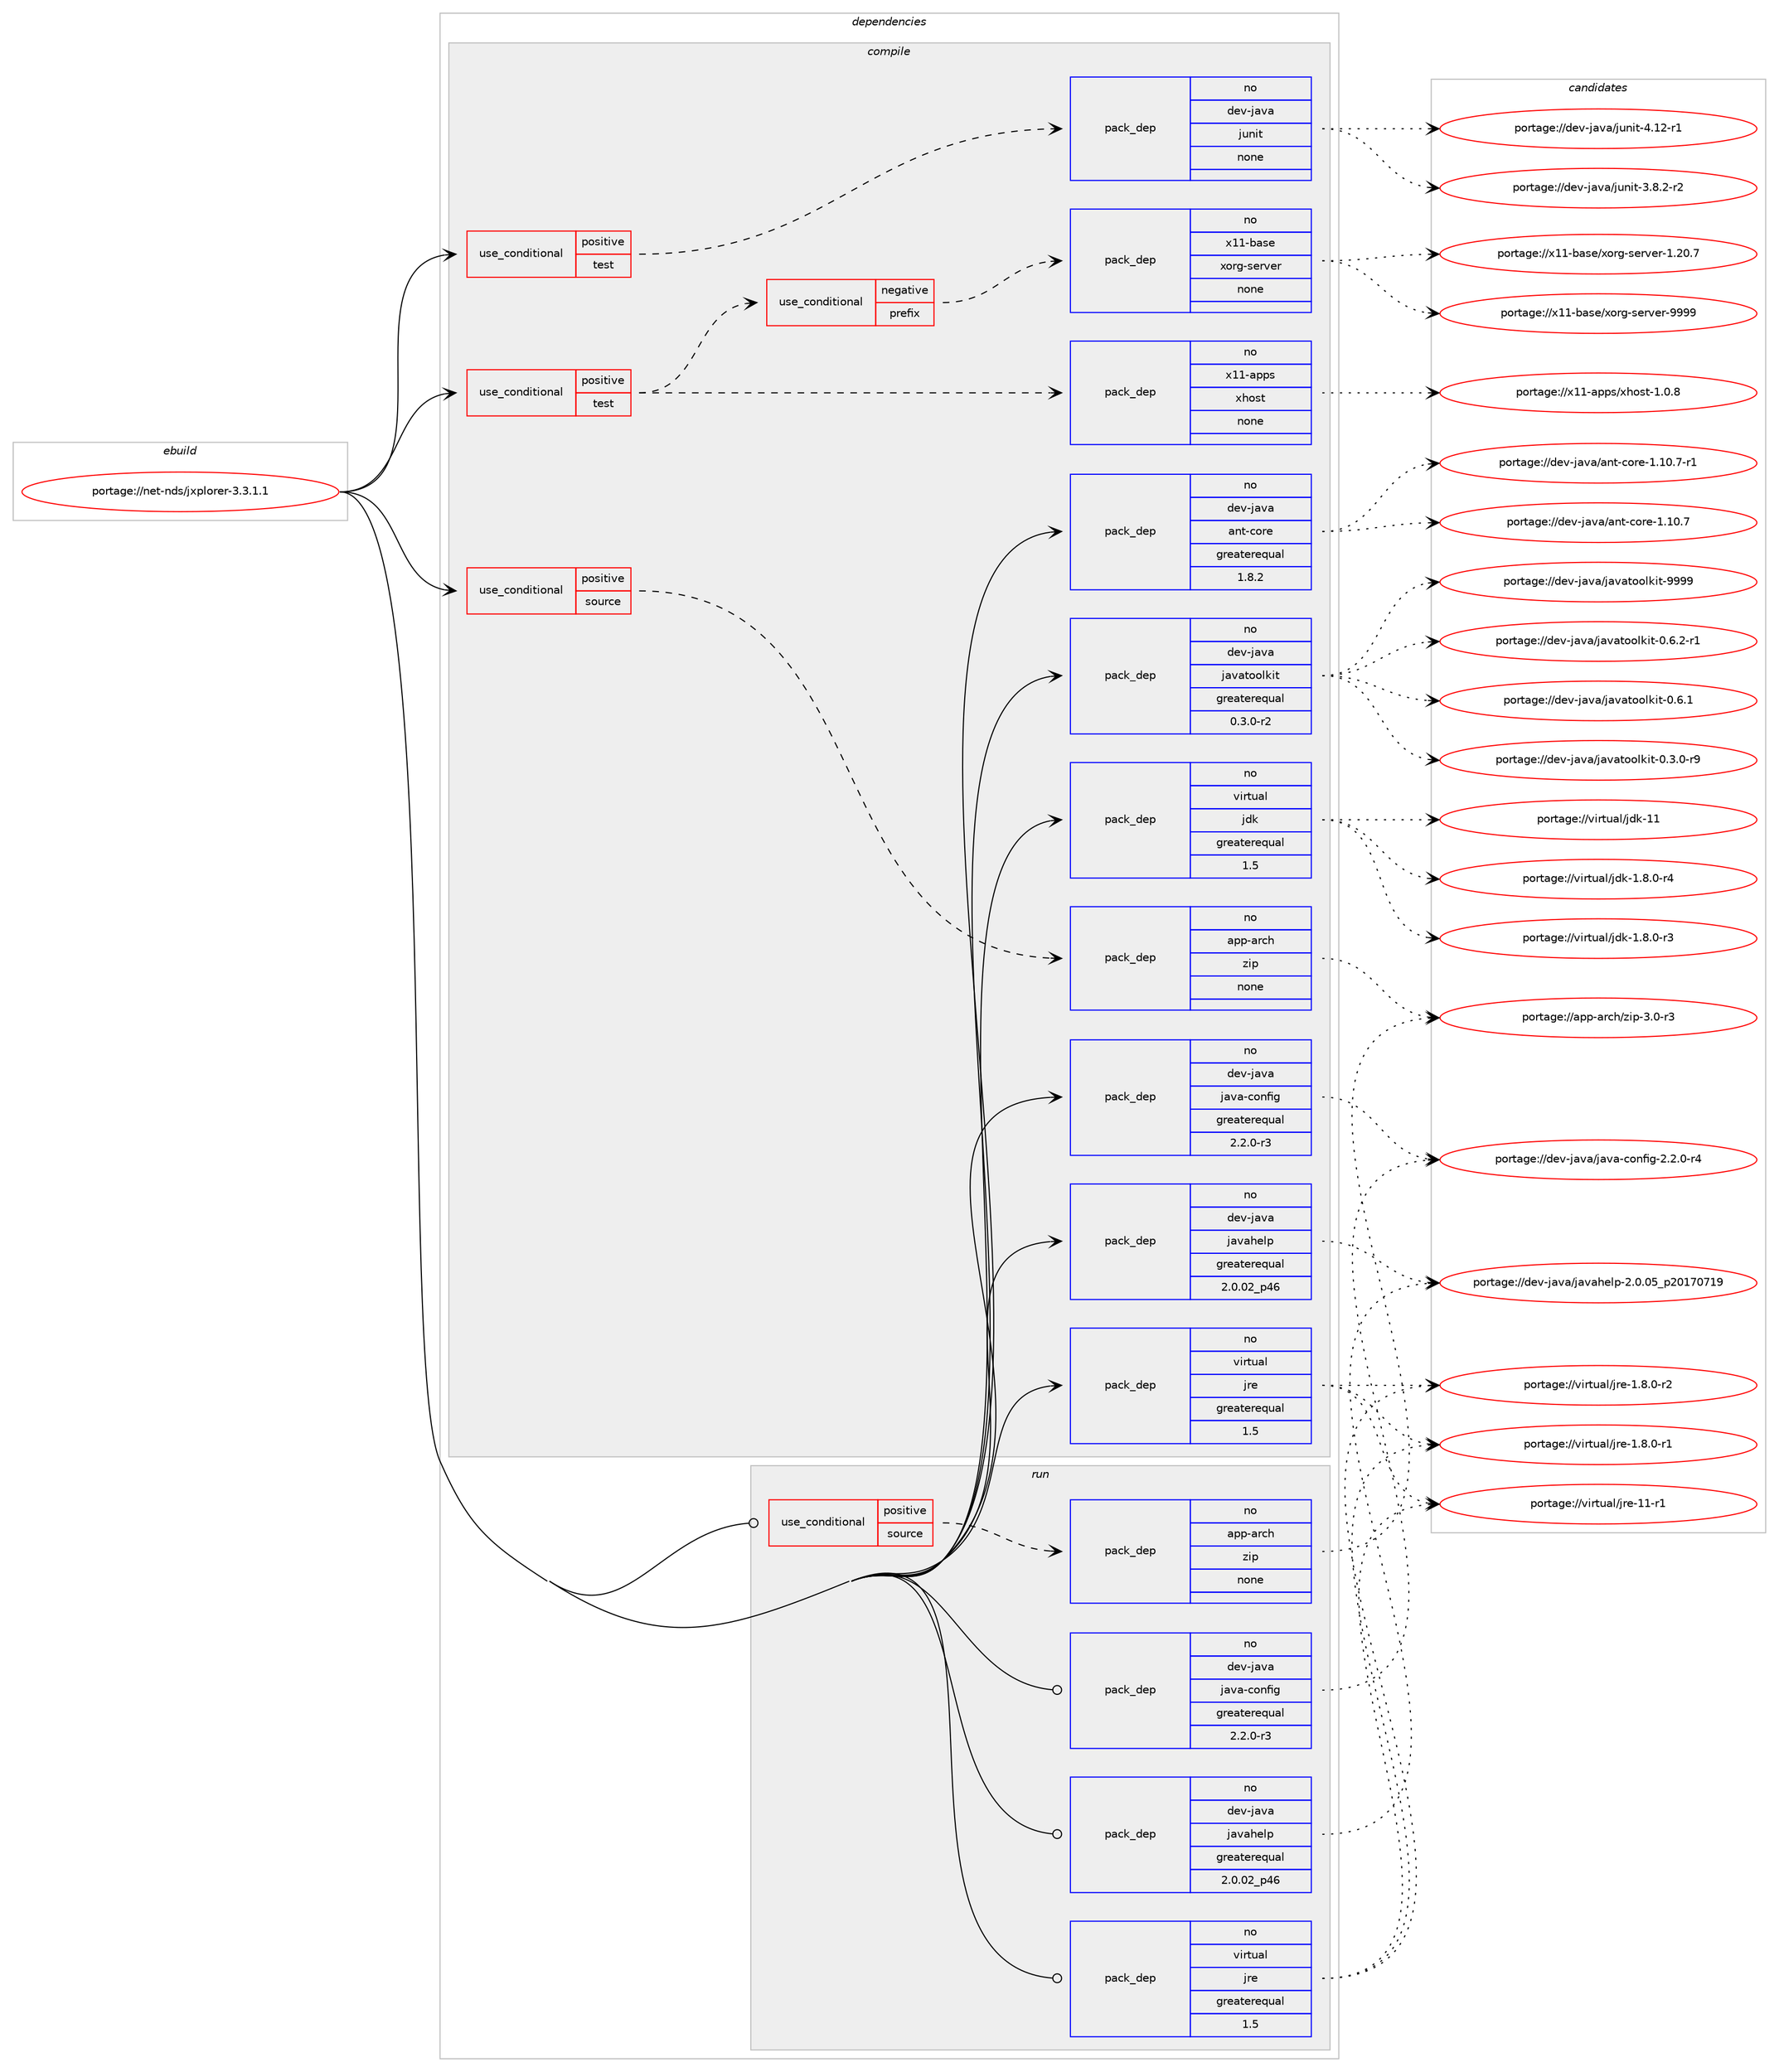 digraph prolog {

# *************
# Graph options
# *************

newrank=true;
concentrate=true;
compound=true;
graph [rankdir=LR,fontname=Helvetica,fontsize=10,ranksep=1.5];#, ranksep=2.5, nodesep=0.2];
edge  [arrowhead=vee];
node  [fontname=Helvetica,fontsize=10];

# **********
# The ebuild
# **********

subgraph cluster_leftcol {
color=gray;
rank=same;
label=<<i>ebuild</i>>;
id [label="portage://net-nds/jxplorer-3.3.1.1", color=red, width=4, href="../net-nds/jxplorer-3.3.1.1.svg"];
}

# ****************
# The dependencies
# ****************

subgraph cluster_midcol {
color=gray;
label=<<i>dependencies</i>>;
subgraph cluster_compile {
fillcolor="#eeeeee";
style=filled;
label=<<i>compile</i>>;
subgraph cond3126 {
dependency19802 [label=<<TABLE BORDER="0" CELLBORDER="1" CELLSPACING="0" CELLPADDING="4"><TR><TD ROWSPAN="3" CELLPADDING="10">use_conditional</TD></TR><TR><TD>positive</TD></TR><TR><TD>source</TD></TR></TABLE>>, shape=none, color=red];
subgraph pack16337 {
dependency19803 [label=<<TABLE BORDER="0" CELLBORDER="1" CELLSPACING="0" CELLPADDING="4" WIDTH="220"><TR><TD ROWSPAN="6" CELLPADDING="30">pack_dep</TD></TR><TR><TD WIDTH="110">no</TD></TR><TR><TD>app-arch</TD></TR><TR><TD>zip</TD></TR><TR><TD>none</TD></TR><TR><TD></TD></TR></TABLE>>, shape=none, color=blue];
}
dependency19802:e -> dependency19803:w [weight=20,style="dashed",arrowhead="vee"];
}
id:e -> dependency19802:w [weight=20,style="solid",arrowhead="vee"];
subgraph cond3127 {
dependency19804 [label=<<TABLE BORDER="0" CELLBORDER="1" CELLSPACING="0" CELLPADDING="4"><TR><TD ROWSPAN="3" CELLPADDING="10">use_conditional</TD></TR><TR><TD>positive</TD></TR><TR><TD>test</TD></TR></TABLE>>, shape=none, color=red];
subgraph cond3128 {
dependency19805 [label=<<TABLE BORDER="0" CELLBORDER="1" CELLSPACING="0" CELLPADDING="4"><TR><TD ROWSPAN="3" CELLPADDING="10">use_conditional</TD></TR><TR><TD>negative</TD></TR><TR><TD>prefix</TD></TR></TABLE>>, shape=none, color=red];
subgraph pack16338 {
dependency19806 [label=<<TABLE BORDER="0" CELLBORDER="1" CELLSPACING="0" CELLPADDING="4" WIDTH="220"><TR><TD ROWSPAN="6" CELLPADDING="30">pack_dep</TD></TR><TR><TD WIDTH="110">no</TD></TR><TR><TD>x11-base</TD></TR><TR><TD>xorg-server</TD></TR><TR><TD>none</TD></TR><TR><TD></TD></TR></TABLE>>, shape=none, color=blue];
}
dependency19805:e -> dependency19806:w [weight=20,style="dashed",arrowhead="vee"];
}
dependency19804:e -> dependency19805:w [weight=20,style="dashed",arrowhead="vee"];
subgraph pack16339 {
dependency19807 [label=<<TABLE BORDER="0" CELLBORDER="1" CELLSPACING="0" CELLPADDING="4" WIDTH="220"><TR><TD ROWSPAN="6" CELLPADDING="30">pack_dep</TD></TR><TR><TD WIDTH="110">no</TD></TR><TR><TD>x11-apps</TD></TR><TR><TD>xhost</TD></TR><TR><TD>none</TD></TR><TR><TD></TD></TR></TABLE>>, shape=none, color=blue];
}
dependency19804:e -> dependency19807:w [weight=20,style="dashed",arrowhead="vee"];
}
id:e -> dependency19804:w [weight=20,style="solid",arrowhead="vee"];
subgraph cond3129 {
dependency19808 [label=<<TABLE BORDER="0" CELLBORDER="1" CELLSPACING="0" CELLPADDING="4"><TR><TD ROWSPAN="3" CELLPADDING="10">use_conditional</TD></TR><TR><TD>positive</TD></TR><TR><TD>test</TD></TR></TABLE>>, shape=none, color=red];
subgraph pack16340 {
dependency19809 [label=<<TABLE BORDER="0" CELLBORDER="1" CELLSPACING="0" CELLPADDING="4" WIDTH="220"><TR><TD ROWSPAN="6" CELLPADDING="30">pack_dep</TD></TR><TR><TD WIDTH="110">no</TD></TR><TR><TD>dev-java</TD></TR><TR><TD>junit</TD></TR><TR><TD>none</TD></TR><TR><TD></TD></TR></TABLE>>, shape=none, color=blue];
}
dependency19808:e -> dependency19809:w [weight=20,style="dashed",arrowhead="vee"];
}
id:e -> dependency19808:w [weight=20,style="solid",arrowhead="vee"];
subgraph pack16341 {
dependency19810 [label=<<TABLE BORDER="0" CELLBORDER="1" CELLSPACING="0" CELLPADDING="4" WIDTH="220"><TR><TD ROWSPAN="6" CELLPADDING="30">pack_dep</TD></TR><TR><TD WIDTH="110">no</TD></TR><TR><TD>dev-java</TD></TR><TR><TD>ant-core</TD></TR><TR><TD>greaterequal</TD></TR><TR><TD>1.8.2</TD></TR></TABLE>>, shape=none, color=blue];
}
id:e -> dependency19810:w [weight=20,style="solid",arrowhead="vee"];
subgraph pack16342 {
dependency19811 [label=<<TABLE BORDER="0" CELLBORDER="1" CELLSPACING="0" CELLPADDING="4" WIDTH="220"><TR><TD ROWSPAN="6" CELLPADDING="30">pack_dep</TD></TR><TR><TD WIDTH="110">no</TD></TR><TR><TD>dev-java</TD></TR><TR><TD>java-config</TD></TR><TR><TD>greaterequal</TD></TR><TR><TD>2.2.0-r3</TD></TR></TABLE>>, shape=none, color=blue];
}
id:e -> dependency19811:w [weight=20,style="solid",arrowhead="vee"];
subgraph pack16343 {
dependency19812 [label=<<TABLE BORDER="0" CELLBORDER="1" CELLSPACING="0" CELLPADDING="4" WIDTH="220"><TR><TD ROWSPAN="6" CELLPADDING="30">pack_dep</TD></TR><TR><TD WIDTH="110">no</TD></TR><TR><TD>dev-java</TD></TR><TR><TD>javahelp</TD></TR><TR><TD>greaterequal</TD></TR><TR><TD>2.0.02_p46</TD></TR></TABLE>>, shape=none, color=blue];
}
id:e -> dependency19812:w [weight=20,style="solid",arrowhead="vee"];
subgraph pack16344 {
dependency19813 [label=<<TABLE BORDER="0" CELLBORDER="1" CELLSPACING="0" CELLPADDING="4" WIDTH="220"><TR><TD ROWSPAN="6" CELLPADDING="30">pack_dep</TD></TR><TR><TD WIDTH="110">no</TD></TR><TR><TD>dev-java</TD></TR><TR><TD>javatoolkit</TD></TR><TR><TD>greaterequal</TD></TR><TR><TD>0.3.0-r2</TD></TR></TABLE>>, shape=none, color=blue];
}
id:e -> dependency19813:w [weight=20,style="solid",arrowhead="vee"];
subgraph pack16345 {
dependency19814 [label=<<TABLE BORDER="0" CELLBORDER="1" CELLSPACING="0" CELLPADDING="4" WIDTH="220"><TR><TD ROWSPAN="6" CELLPADDING="30">pack_dep</TD></TR><TR><TD WIDTH="110">no</TD></TR><TR><TD>virtual</TD></TR><TR><TD>jdk</TD></TR><TR><TD>greaterequal</TD></TR><TR><TD>1.5</TD></TR></TABLE>>, shape=none, color=blue];
}
id:e -> dependency19814:w [weight=20,style="solid",arrowhead="vee"];
subgraph pack16346 {
dependency19815 [label=<<TABLE BORDER="0" CELLBORDER="1" CELLSPACING="0" CELLPADDING="4" WIDTH="220"><TR><TD ROWSPAN="6" CELLPADDING="30">pack_dep</TD></TR><TR><TD WIDTH="110">no</TD></TR><TR><TD>virtual</TD></TR><TR><TD>jre</TD></TR><TR><TD>greaterequal</TD></TR><TR><TD>1.5</TD></TR></TABLE>>, shape=none, color=blue];
}
id:e -> dependency19815:w [weight=20,style="solid",arrowhead="vee"];
}
subgraph cluster_compileandrun {
fillcolor="#eeeeee";
style=filled;
label=<<i>compile and run</i>>;
}
subgraph cluster_run {
fillcolor="#eeeeee";
style=filled;
label=<<i>run</i>>;
subgraph cond3130 {
dependency19816 [label=<<TABLE BORDER="0" CELLBORDER="1" CELLSPACING="0" CELLPADDING="4"><TR><TD ROWSPAN="3" CELLPADDING="10">use_conditional</TD></TR><TR><TD>positive</TD></TR><TR><TD>source</TD></TR></TABLE>>, shape=none, color=red];
subgraph pack16347 {
dependency19817 [label=<<TABLE BORDER="0" CELLBORDER="1" CELLSPACING="0" CELLPADDING="4" WIDTH="220"><TR><TD ROWSPAN="6" CELLPADDING="30">pack_dep</TD></TR><TR><TD WIDTH="110">no</TD></TR><TR><TD>app-arch</TD></TR><TR><TD>zip</TD></TR><TR><TD>none</TD></TR><TR><TD></TD></TR></TABLE>>, shape=none, color=blue];
}
dependency19816:e -> dependency19817:w [weight=20,style="dashed",arrowhead="vee"];
}
id:e -> dependency19816:w [weight=20,style="solid",arrowhead="odot"];
subgraph pack16348 {
dependency19818 [label=<<TABLE BORDER="0" CELLBORDER="1" CELLSPACING="0" CELLPADDING="4" WIDTH="220"><TR><TD ROWSPAN="6" CELLPADDING="30">pack_dep</TD></TR><TR><TD WIDTH="110">no</TD></TR><TR><TD>dev-java</TD></TR><TR><TD>java-config</TD></TR><TR><TD>greaterequal</TD></TR><TR><TD>2.2.0-r3</TD></TR></TABLE>>, shape=none, color=blue];
}
id:e -> dependency19818:w [weight=20,style="solid",arrowhead="odot"];
subgraph pack16349 {
dependency19819 [label=<<TABLE BORDER="0" CELLBORDER="1" CELLSPACING="0" CELLPADDING="4" WIDTH="220"><TR><TD ROWSPAN="6" CELLPADDING="30">pack_dep</TD></TR><TR><TD WIDTH="110">no</TD></TR><TR><TD>dev-java</TD></TR><TR><TD>javahelp</TD></TR><TR><TD>greaterequal</TD></TR><TR><TD>2.0.02_p46</TD></TR></TABLE>>, shape=none, color=blue];
}
id:e -> dependency19819:w [weight=20,style="solid",arrowhead="odot"];
subgraph pack16350 {
dependency19820 [label=<<TABLE BORDER="0" CELLBORDER="1" CELLSPACING="0" CELLPADDING="4" WIDTH="220"><TR><TD ROWSPAN="6" CELLPADDING="30">pack_dep</TD></TR><TR><TD WIDTH="110">no</TD></TR><TR><TD>virtual</TD></TR><TR><TD>jre</TD></TR><TR><TD>greaterequal</TD></TR><TR><TD>1.5</TD></TR></TABLE>>, shape=none, color=blue];
}
id:e -> dependency19820:w [weight=20,style="solid",arrowhead="odot"];
}
}

# **************
# The candidates
# **************

subgraph cluster_choices {
rank=same;
color=gray;
label=<<i>candidates</i>>;

subgraph choice16337 {
color=black;
nodesep=1;
choice9711211245971149910447122105112455146484511451 [label="portage://app-arch/zip-3.0-r3", color=red, width=4,href="../app-arch/zip-3.0-r3.svg"];
dependency19803:e -> choice9711211245971149910447122105112455146484511451:w [style=dotted,weight="100"];
}
subgraph choice16338 {
color=black;
nodesep=1;
choice120494945989711510147120111114103451151011141181011144557575757 [label="portage://x11-base/xorg-server-9999", color=red, width=4,href="../x11-base/xorg-server-9999.svg"];
choice1204949459897115101471201111141034511510111411810111445494650484655 [label="portage://x11-base/xorg-server-1.20.7", color=red, width=4,href="../x11-base/xorg-server-1.20.7.svg"];
dependency19806:e -> choice120494945989711510147120111114103451151011141181011144557575757:w [style=dotted,weight="100"];
dependency19806:e -> choice1204949459897115101471201111141034511510111411810111445494650484655:w [style=dotted,weight="100"];
}
subgraph choice16339 {
color=black;
nodesep=1;
choice1204949459711211211547120104111115116454946484656 [label="portage://x11-apps/xhost-1.0.8", color=red, width=4,href="../x11-apps/xhost-1.0.8.svg"];
dependency19807:e -> choice1204949459711211211547120104111115116454946484656:w [style=dotted,weight="100"];
}
subgraph choice16340 {
color=black;
nodesep=1;
choice1001011184510697118974710611711010511645524649504511449 [label="portage://dev-java/junit-4.12-r1", color=red, width=4,href="../dev-java/junit-4.12-r1.svg"];
choice100101118451069711897471061171101051164551465646504511450 [label="portage://dev-java/junit-3.8.2-r2", color=red, width=4,href="../dev-java/junit-3.8.2-r2.svg"];
dependency19809:e -> choice1001011184510697118974710611711010511645524649504511449:w [style=dotted,weight="100"];
dependency19809:e -> choice100101118451069711897471061171101051164551465646504511450:w [style=dotted,weight="100"];
}
subgraph choice16341 {
color=black;
nodesep=1;
choice10010111845106971189747971101164599111114101454946494846554511449 [label="portage://dev-java/ant-core-1.10.7-r1", color=red, width=4,href="../dev-java/ant-core-1.10.7-r1.svg"];
choice1001011184510697118974797110116459911111410145494649484655 [label="portage://dev-java/ant-core-1.10.7", color=red, width=4,href="../dev-java/ant-core-1.10.7.svg"];
dependency19810:e -> choice10010111845106971189747971101164599111114101454946494846554511449:w [style=dotted,weight="100"];
dependency19810:e -> choice1001011184510697118974797110116459911111410145494649484655:w [style=dotted,weight="100"];
}
subgraph choice16342 {
color=black;
nodesep=1;
choice10010111845106971189747106971189745991111101021051034550465046484511452 [label="portage://dev-java/java-config-2.2.0-r4", color=red, width=4,href="../dev-java/java-config-2.2.0-r4.svg"];
dependency19811:e -> choice10010111845106971189747106971189745991111101021051034550465046484511452:w [style=dotted,weight="100"];
}
subgraph choice16343 {
color=black;
nodesep=1;
choice10010111845106971189747106971189710410110811245504648464853951125048495548554957 [label="portage://dev-java/javahelp-2.0.05_p20170719", color=red, width=4,href="../dev-java/javahelp-2.0.05_p20170719.svg"];
dependency19812:e -> choice10010111845106971189747106971189710410110811245504648464853951125048495548554957:w [style=dotted,weight="100"];
}
subgraph choice16344 {
color=black;
nodesep=1;
choice1001011184510697118974710697118971161111111081071051164557575757 [label="portage://dev-java/javatoolkit-9999", color=red, width=4,href="../dev-java/javatoolkit-9999.svg"];
choice1001011184510697118974710697118971161111111081071051164548465446504511449 [label="portage://dev-java/javatoolkit-0.6.2-r1", color=red, width=4,href="../dev-java/javatoolkit-0.6.2-r1.svg"];
choice100101118451069711897471069711897116111111108107105116454846544649 [label="portage://dev-java/javatoolkit-0.6.1", color=red, width=4,href="../dev-java/javatoolkit-0.6.1.svg"];
choice1001011184510697118974710697118971161111111081071051164548465146484511457 [label="portage://dev-java/javatoolkit-0.3.0-r9", color=red, width=4,href="../dev-java/javatoolkit-0.3.0-r9.svg"];
dependency19813:e -> choice1001011184510697118974710697118971161111111081071051164557575757:w [style=dotted,weight="100"];
dependency19813:e -> choice1001011184510697118974710697118971161111111081071051164548465446504511449:w [style=dotted,weight="100"];
dependency19813:e -> choice100101118451069711897471069711897116111111108107105116454846544649:w [style=dotted,weight="100"];
dependency19813:e -> choice1001011184510697118974710697118971161111111081071051164548465146484511457:w [style=dotted,weight="100"];
}
subgraph choice16345 {
color=black;
nodesep=1;
choice1181051141161179710847106100107454949 [label="portage://virtual/jdk-11", color=red, width=4,href="../virtual/jdk-11.svg"];
choice11810511411611797108471061001074549465646484511452 [label="portage://virtual/jdk-1.8.0-r4", color=red, width=4,href="../virtual/jdk-1.8.0-r4.svg"];
choice11810511411611797108471061001074549465646484511451 [label="portage://virtual/jdk-1.8.0-r3", color=red, width=4,href="../virtual/jdk-1.8.0-r3.svg"];
dependency19814:e -> choice1181051141161179710847106100107454949:w [style=dotted,weight="100"];
dependency19814:e -> choice11810511411611797108471061001074549465646484511452:w [style=dotted,weight="100"];
dependency19814:e -> choice11810511411611797108471061001074549465646484511451:w [style=dotted,weight="100"];
}
subgraph choice16346 {
color=black;
nodesep=1;
choice11810511411611797108471061141014549494511449 [label="portage://virtual/jre-11-r1", color=red, width=4,href="../virtual/jre-11-r1.svg"];
choice11810511411611797108471061141014549465646484511450 [label="portage://virtual/jre-1.8.0-r2", color=red, width=4,href="../virtual/jre-1.8.0-r2.svg"];
choice11810511411611797108471061141014549465646484511449 [label="portage://virtual/jre-1.8.0-r1", color=red, width=4,href="../virtual/jre-1.8.0-r1.svg"];
dependency19815:e -> choice11810511411611797108471061141014549494511449:w [style=dotted,weight="100"];
dependency19815:e -> choice11810511411611797108471061141014549465646484511450:w [style=dotted,weight="100"];
dependency19815:e -> choice11810511411611797108471061141014549465646484511449:w [style=dotted,weight="100"];
}
subgraph choice16347 {
color=black;
nodesep=1;
choice9711211245971149910447122105112455146484511451 [label="portage://app-arch/zip-3.0-r3", color=red, width=4,href="../app-arch/zip-3.0-r3.svg"];
dependency19817:e -> choice9711211245971149910447122105112455146484511451:w [style=dotted,weight="100"];
}
subgraph choice16348 {
color=black;
nodesep=1;
choice10010111845106971189747106971189745991111101021051034550465046484511452 [label="portage://dev-java/java-config-2.2.0-r4", color=red, width=4,href="../dev-java/java-config-2.2.0-r4.svg"];
dependency19818:e -> choice10010111845106971189747106971189745991111101021051034550465046484511452:w [style=dotted,weight="100"];
}
subgraph choice16349 {
color=black;
nodesep=1;
choice10010111845106971189747106971189710410110811245504648464853951125048495548554957 [label="portage://dev-java/javahelp-2.0.05_p20170719", color=red, width=4,href="../dev-java/javahelp-2.0.05_p20170719.svg"];
dependency19819:e -> choice10010111845106971189747106971189710410110811245504648464853951125048495548554957:w [style=dotted,weight="100"];
}
subgraph choice16350 {
color=black;
nodesep=1;
choice11810511411611797108471061141014549494511449 [label="portage://virtual/jre-11-r1", color=red, width=4,href="../virtual/jre-11-r1.svg"];
choice11810511411611797108471061141014549465646484511450 [label="portage://virtual/jre-1.8.0-r2", color=red, width=4,href="../virtual/jre-1.8.0-r2.svg"];
choice11810511411611797108471061141014549465646484511449 [label="portage://virtual/jre-1.8.0-r1", color=red, width=4,href="../virtual/jre-1.8.0-r1.svg"];
dependency19820:e -> choice11810511411611797108471061141014549494511449:w [style=dotted,weight="100"];
dependency19820:e -> choice11810511411611797108471061141014549465646484511450:w [style=dotted,weight="100"];
dependency19820:e -> choice11810511411611797108471061141014549465646484511449:w [style=dotted,weight="100"];
}
}

}

